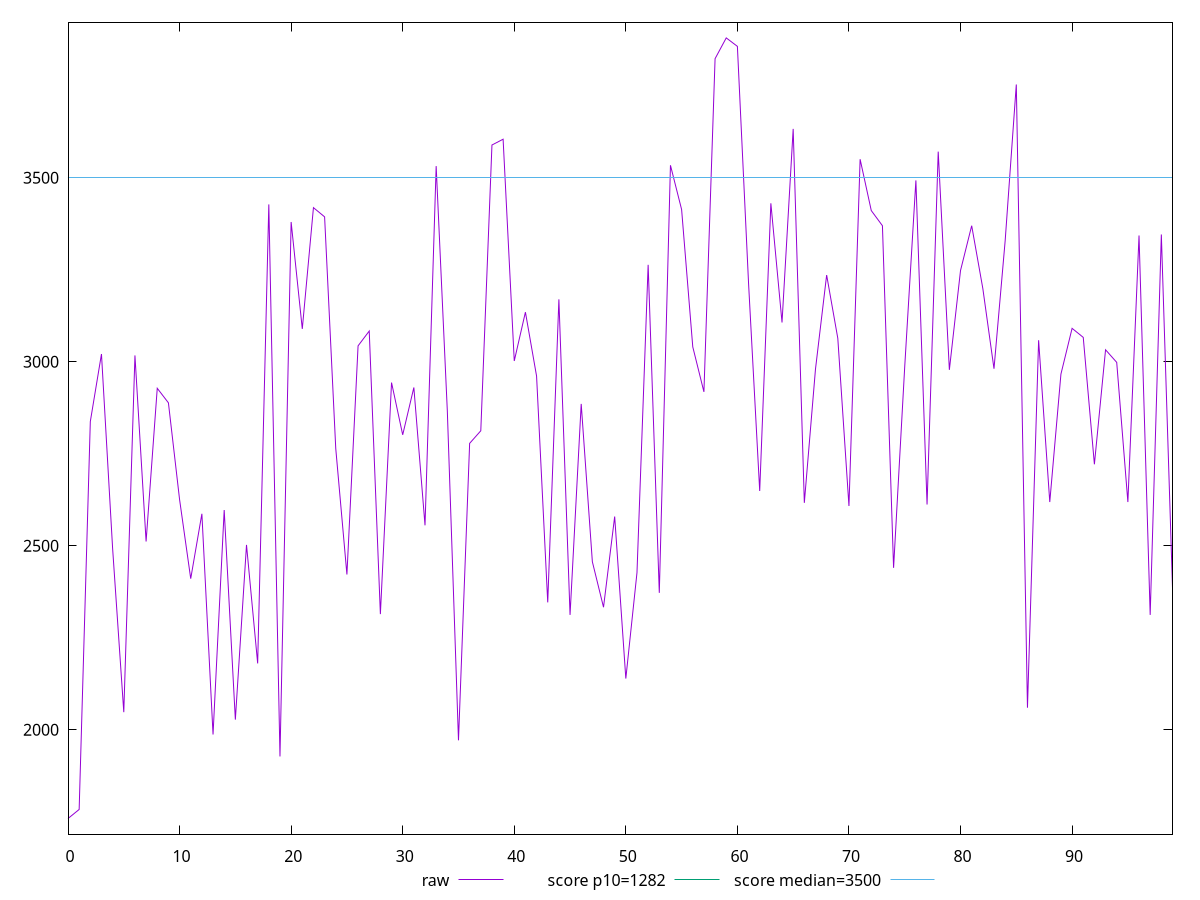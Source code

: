 reset

$raw <<EOF
0 1758.6760000000004
1 1783.3639999999998
2 2837.527999999999
3 3020.9399999999987
4 2492.0919999999987
5 2047.708
6 3017.1079999999993
7 2511.5319999999997
8 2927.8559999999993
9 2888.319999999999
10 2625.7159999999994
11 2410.4959999999987
12 2586.7799999999997
13 1987.0439999999994
14 2597.0399999999995
15 2027.48
16 2502.16
17 2180.2040000000006
18 3427.5599999999977
19 1927.364
20 3379.739999999999
21 3089.232
22 3418.7679999999996
23 3393.6919999999996
24 2764.0479999999984
25 2421.7879999999996
26 3043.1719999999987
27 3083.427999999999
28 2314.092
29 2943.3279999999995
30 2801.3359999999993
31 2930.0280000000002
32 2555.408
33 3531.6400000000012
34 2866.4680000000003
35 1971.216
36 2778.192
37 2812.3999999999987
38 3588.979999999998
39 3604.7239999999974
40 3002.1239999999993
41 3134.7639999999997
42 2960.9000000000015
43 2345.996
44 3169.5919999999987
45 2311.944
46 2885.4759999999987
47 2456.4999999999986
48 2332.875999999998
49 2579.3039999999996
50 2139.0319999999997
51 2426.8359999999993
52 3263.4399999999987
53 2371.8559999999998
54 3533.9199999999973
55 3413.644
56 3040.3920000000007
57 2918.0999999999985
58 3823.571999999999
59 3880.0159999999983
60 3856.9879999999985
61 3213.6919999999986
62 2648.827999999999
63 3430.5719999999997
64 3106.687999999999
65 3632.7119999999995
66 2616.5440000000003
67 2980.0079999999994
68 3235.5560000000005
69 3063.6479999999997
70 2607.9359999999997
71 3550.316
72 3410.8119999999976
73 3369.6239999999984
74 2439.9159999999997
75 2987.3959999999997
76 3492.7999999999997
77 2611.923999999999
78 3570.9279999999985
79 2977.931999999999
80 3247.9039999999995
81 3369.7079999999983
82 3198.8039999999987
83 2980.976
84 3328.1319999999982
85 3753.455999999999
86 2059.728
87 3058.4679999999994
88 2618.7000000000003
89 2966.3999999999983
90 3090.763999999999
91 3066.1640000000007
92 2721.251999999999
93 3032.467999999999
94 2998.271999999998
95 2618.7600000000007
96 3343.0879999999997
97 2311.9079999999994
98 3345.7759999999985
99 2385.552
EOF

set key outside below
set xrange [0:99]
set yrange [1716.2492000000004:3922.442799999998]
set trange [1716.2492000000004:3922.442799999998]
set terminal svg size 640, 500 enhanced background rgb 'white'
set output "report/report_00029_2021-02-24T13-36-40.390Z/bootup-time/samples/astro/raw/values.svg"

plot $raw title "raw" with line, \
     1282 title "score p10=1282", \
     3500 title "score median=3500"

reset
